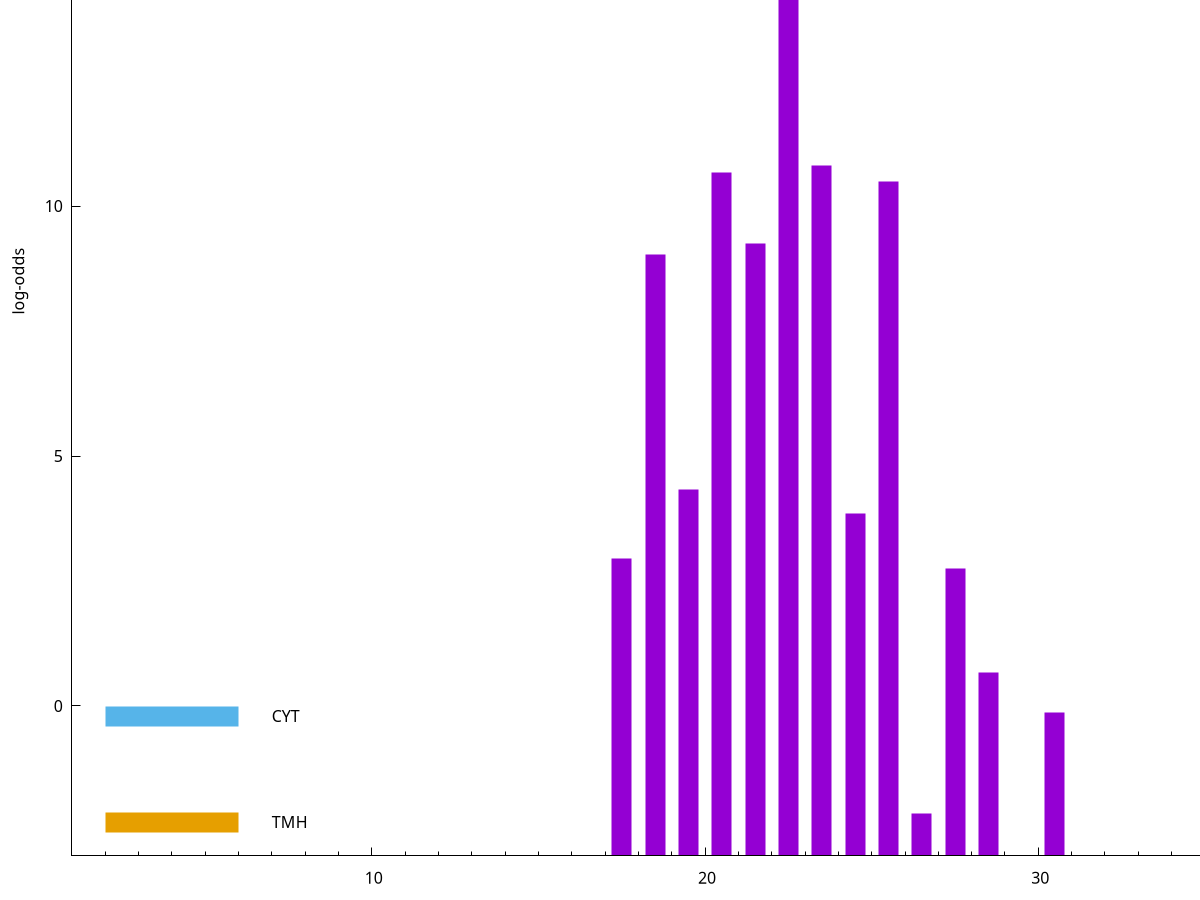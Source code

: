 set title "LipoP predictions for SRR4017825.gff"
set size 2., 1.4
set xrange [1:70] 
set mxtics 10
set yrange [-3:20]
set y2range [0:23]
set ylabel "log-odds"
set term postscript eps color solid "Helvetica" 30
set output "SRR4017825.gff4.eps"
set arrow from 2,18.4094 to 6,18.4094 nohead lt 1 lw 20
set label "SpI" at 7,18.4094
set arrow from 2,-0.200913 to 6,-0.200913 nohead lt 3 lw 20
set label "CYT" at 7,-0.200913
set arrow from 2,-2.32258 to 6,-2.32258 nohead lt 4 lw 20
set label "TMH" at 7,-2.32258
set arrow from 2,18.4094 to 6,18.4094 nohead lt 1 lw 20
set label "SpI" at 7,18.4094
# NOTE: The scores below are the log-odds scores with the threshold
# NOTE: subtracted (a hack to make gnuplot make the histogram all
# NOTE: look nice).
plot "-" axes x1y2 title "" with impulses lt 1 lw 20
22.500000 21.384100
23.500000 13.806700
20.500000 13.668400
25.500000 13.496900
21.500000 12.253250
18.500000 12.038900
19.500000 7.336110
24.500000 6.853840
17.500000 5.943720
27.500000 5.742380
28.500000 3.672511
30.500000 2.865971
26.500000 0.850240
e
exit
